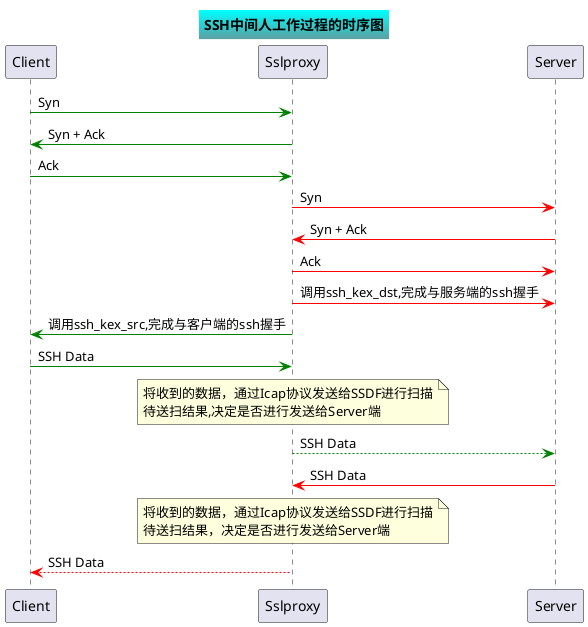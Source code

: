 @startuml
skinparam titleBackgroundColor Aqua-CadetBlue
title SSH中间人工作过程的时序图
Client -[#green]> Sslproxy : Syn
Sslproxy -[#green]> Client : Syn + Ack
Client -[#green]> Sslproxy : Ack

Sslproxy -[#red]> Server : Syn
Server -[#red]> Sslproxy : Syn + Ack
Sslproxy -[#red]> Server : Ack
Sslproxy -[#red]> Server : 调用ssh_kex_dst,完成与服务端的ssh握手
Sslproxy -[#green]> Client : 调用ssh_kex_src,完成与客户端的ssh握手

Client -[#green]> Sslproxy : SSH Data
note over Sslproxy 
   将收到的数据，通过Icap协议发送给SSDF进行扫描
   待送扫结果,决定是否进行发送给Server端 
end note
Sslproxy -[#green]-> Server : SSH Data

Server -[#red]> Sslproxy : SSH Data
note over Sslproxy 
   将收到的数据，通过Icap协议发送给SSDF进行扫描
   待送扫结果，决定是否进行发送给Server端 
end note
Sslproxy -[#red]-> Client: SSH Data
@enduml